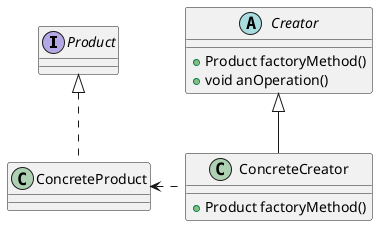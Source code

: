 @startuml

interface Product
class ConcreteProduct
Product <|.. ConcreteProduct
abstract Creator{
+ Product factoryMethod()
+ void anOperation()
}
class ConcreteCreator{
+ Product factoryMethod()
}
Creator <|-- ConcreteCreator
ConcreteProduct <. ConcreteCreator

@enduml